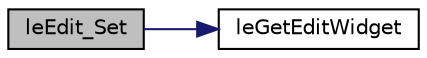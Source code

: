 digraph "leEdit_Set"
{
 // INTERACTIVE_SVG=YES
  edge [fontname="Helvetica",fontsize="10",labelfontname="Helvetica",labelfontsize="10"];
  node [fontname="Helvetica",fontsize="10",shape=record];
  rankdir="LR";
  Node17 [label="leEdit_Set",height=0.2,width=0.4,color="black", fillcolor="grey75", style="filled", fontcolor="black"];
  Node17 -> Node18 [color="midnightblue",fontsize="10",style="solid",fontname="Helvetica"];
  Node18 [label="leGetEditWidget",height=0.2,width=0.4,color="black", fillcolor="white", style="filled",URL="$legato__state_8h.html#a0134fcdacb2fa46e99f7a67d5d887f02",tooltip="Get edit widget. "];
}
